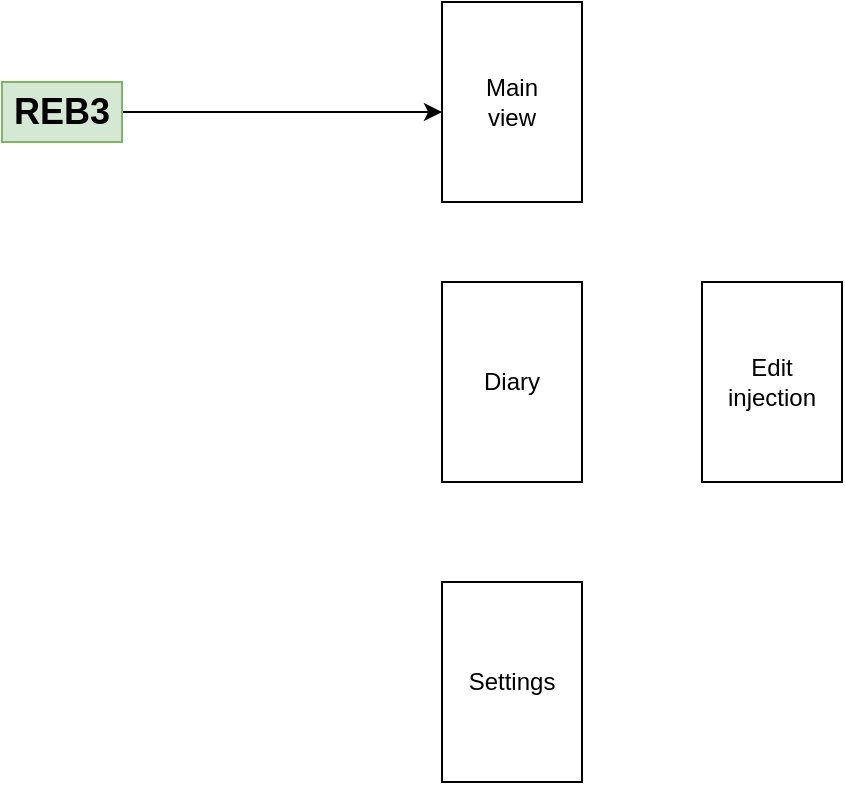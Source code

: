 <mxfile version="13.10.0" type="embed">
    <diagram id="vAEC-IHt97WBEz15j2oJ" name="Page-1">
        <mxGraphModel dx="1461" dy="696" grid="1" gridSize="10" guides="1" tooltips="1" connect="1" arrows="1" fold="1" page="1" pageScale="1" pageWidth="827" pageHeight="1169" math="0" shadow="0">
            <root>
                <mxCell id="0"/>
                <mxCell id="1" parent="0"/>
                <mxCell id="18" style="edgeStyle=orthogonalEdgeStyle;rounded=0;orthogonalLoop=1;jettySize=auto;html=1;exitX=1;exitY=0.5;exitDx=0;exitDy=0;" edge="1" parent="1" source="15">
                    <mxGeometry relative="1" as="geometry">
                        <mxPoint x="330" y="125" as="targetPoint"/>
                    </mxGeometry>
                </mxCell>
                <UserObject label="&lt;h2&gt;REB3&lt;/h2&gt;" link="https://illustrova.atlassian.net/browse/REB-3" id="15">
                    <mxCell style="text;html=1;strokeColor=#82b366;fillColor=#d5e8d4;align=center;verticalAlign=middle;whiteSpace=wrap;rounded=0;" vertex="1" parent="1">
                        <mxGeometry x="110" y="110" width="60" height="30" as="geometry"/>
                    </mxCell>
                </UserObject>
                <mxCell id="19" value="" style="group" vertex="1" connectable="0" parent="1">
                    <mxGeometry x="330" y="70" width="70" height="100" as="geometry"/>
                </mxCell>
                <mxCell id="13" value="" style="rounded=0;whiteSpace=wrap;html=1;" vertex="1" parent="19">
                    <mxGeometry width="70" height="100" as="geometry"/>
                </mxCell>
                <mxCell id="14" value="Main view" style="text;html=1;strokeColor=none;fillColor=none;align=center;verticalAlign=middle;whiteSpace=wrap;rounded=0;" vertex="1" parent="19">
                    <mxGeometry x="15" y="40" width="40" height="20" as="geometry"/>
                </mxCell>
                <mxCell id="22" value="" style="group" vertex="1" connectable="0" parent="1">
                    <mxGeometry x="330" y="210" width="70" height="100" as="geometry"/>
                </mxCell>
                <mxCell id="23" value="" style="rounded=0;whiteSpace=wrap;html=1;" vertex="1" parent="22">
                    <mxGeometry width="70" height="100" as="geometry"/>
                </mxCell>
                <mxCell id="24" value="Diary" style="text;html=1;strokeColor=none;fillColor=none;align=center;verticalAlign=middle;whiteSpace=wrap;rounded=0;" vertex="1" parent="22">
                    <mxGeometry x="15" y="40" width="40" height="20" as="geometry"/>
                </mxCell>
                <mxCell id="26" value="" style="group" vertex="1" connectable="0" parent="1">
                    <mxGeometry x="330" y="360" width="70" height="100" as="geometry"/>
                </mxCell>
                <mxCell id="27" value="" style="rounded=0;whiteSpace=wrap;html=1;" vertex="1" parent="26">
                    <mxGeometry width="70" height="100" as="geometry"/>
                </mxCell>
                <mxCell id="28" value="Settings" style="text;html=1;strokeColor=none;fillColor=none;align=center;verticalAlign=middle;whiteSpace=wrap;rounded=0;" vertex="1" parent="26">
                    <mxGeometry x="15" y="40" width="40" height="20" as="geometry"/>
                </mxCell>
                <mxCell id="29" value="" style="group" vertex="1" connectable="0" parent="1">
                    <mxGeometry x="460" y="210" width="70" height="100" as="geometry"/>
                </mxCell>
                <mxCell id="30" value="" style="rounded=0;whiteSpace=wrap;html=1;" vertex="1" parent="29">
                    <mxGeometry width="70" height="100" as="geometry"/>
                </mxCell>
                <mxCell id="31" value="Edit injection" style="text;html=1;strokeColor=none;fillColor=none;align=center;verticalAlign=middle;whiteSpace=wrap;rounded=0;" vertex="1" parent="29">
                    <mxGeometry x="15" y="40" width="40" height="20" as="geometry"/>
                </mxCell>
            </root>
        </mxGraphModel>
    </diagram>
</mxfile>